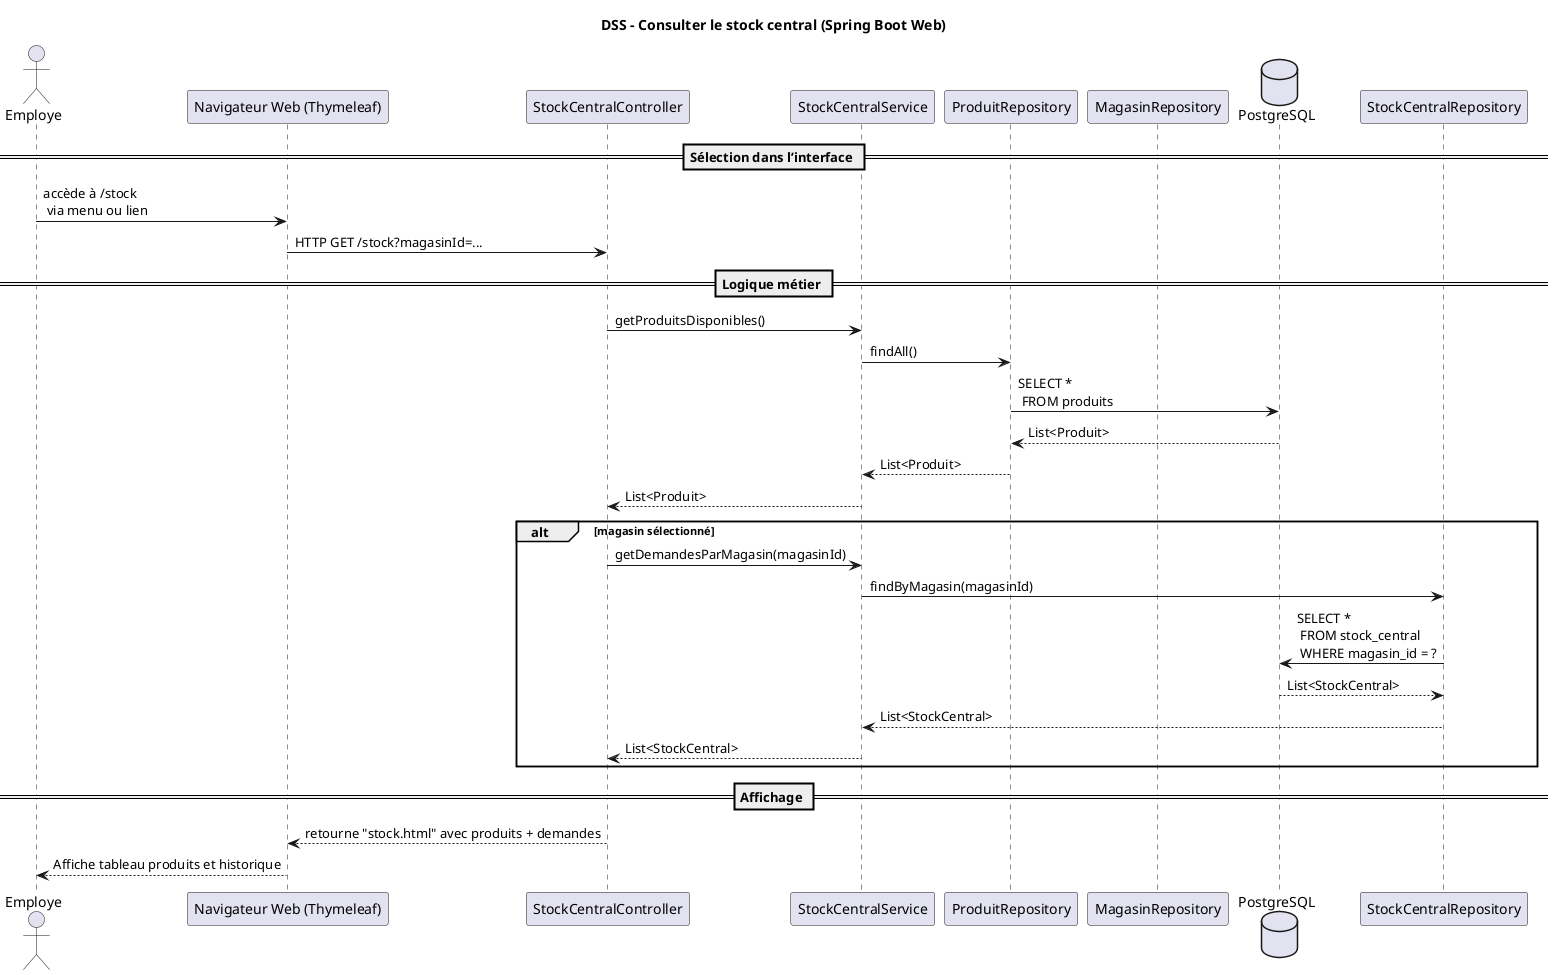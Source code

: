 @startuml
title DSS – Consulter le stock central (Spring Boot Web)

' === Acteur humain ===
actor Employe

' === Composants Web (MVC) ===
participant "Navigateur Web (Thymeleaf)" as Vue
participant "StockCentralController" as Controller
participant "StockCentralService" as Service
participant "ProduitRepository" as ProduitRepo
participant "MagasinRepository" as MagasinRepo
database "PostgreSQL"

== Sélection dans l’interface ==
Employe -> Vue : accède à /stock \n via menu ou lien
' L’utilisateur clique sur le bouton "Stock central" depuis l’interface web

Vue -> Controller : HTTP GET /stock?magasinId=...
' Le navigateur envoie une requête GET avec l’ID du magasin (paramètre optionnel)

== Logique métier ==
Controller -> Service : getProduitsDisponibles()
' Le contrôleur appelle le service pour récupérer tous les produits existants

Service -> ProduitRepo : findAll()
' Le service interroge le repository JPA pour obtenir tous les produits du système

ProduitRepo -> PostgreSQL : SELECT * \n FROM produits
' Une requête SQL est générée automatiquement par Spring Data JPA

PostgreSQL --> ProduitRepo : List<Produit>
' La base de données retourne la liste complète des produits

ProduitRepo --> Service : List<Produit>
' Le repository renvoie les objets produits au service

Service --> Controller : List<Produit>
' Le service retourne la liste au contrôleur

alt magasin sélectionné
' Si l’ID d’un magasin a été fourni dans la requête

Controller -> Service : getDemandesParMagasin(magasinId)
' Le contrôleur demande au service les demandes de réapprovisionnement du magasin donné

Service -> StockCentralRepository : findByMagasin(magasinId)
' Le service interroge le repository dédié aux stocks centraux

StockCentralRepository -> PostgreSQL : SELECT * \n FROM stock_central \n WHERE magasin_id = ?
' La requête SQL cible les demandes pour le magasin spécifié

PostgreSQL --> StockCentralRepository : List<StockCentral>
' La base de données renvoie toutes les demandes liées à ce magasin

StockCentralRepository --> Service : List<StockCentral>
' Le repository transmet la liste des demandes au service

Service --> Controller : List<StockCentral>
' Le service regroupe les données à renvoyer au contrôleur
end

== Affichage ==
Controller --> Vue : retourne "stock.html" avec produits + demandes
' Le contrôleur prépare le modèle et sélectionne la vue HTML "stock.html"

Vue --> Employe : Affiche tableau produits et historique
' L’interface web affiche les produits disponibles et les demandes précédentes (si magasinId fourni)

@enduml
